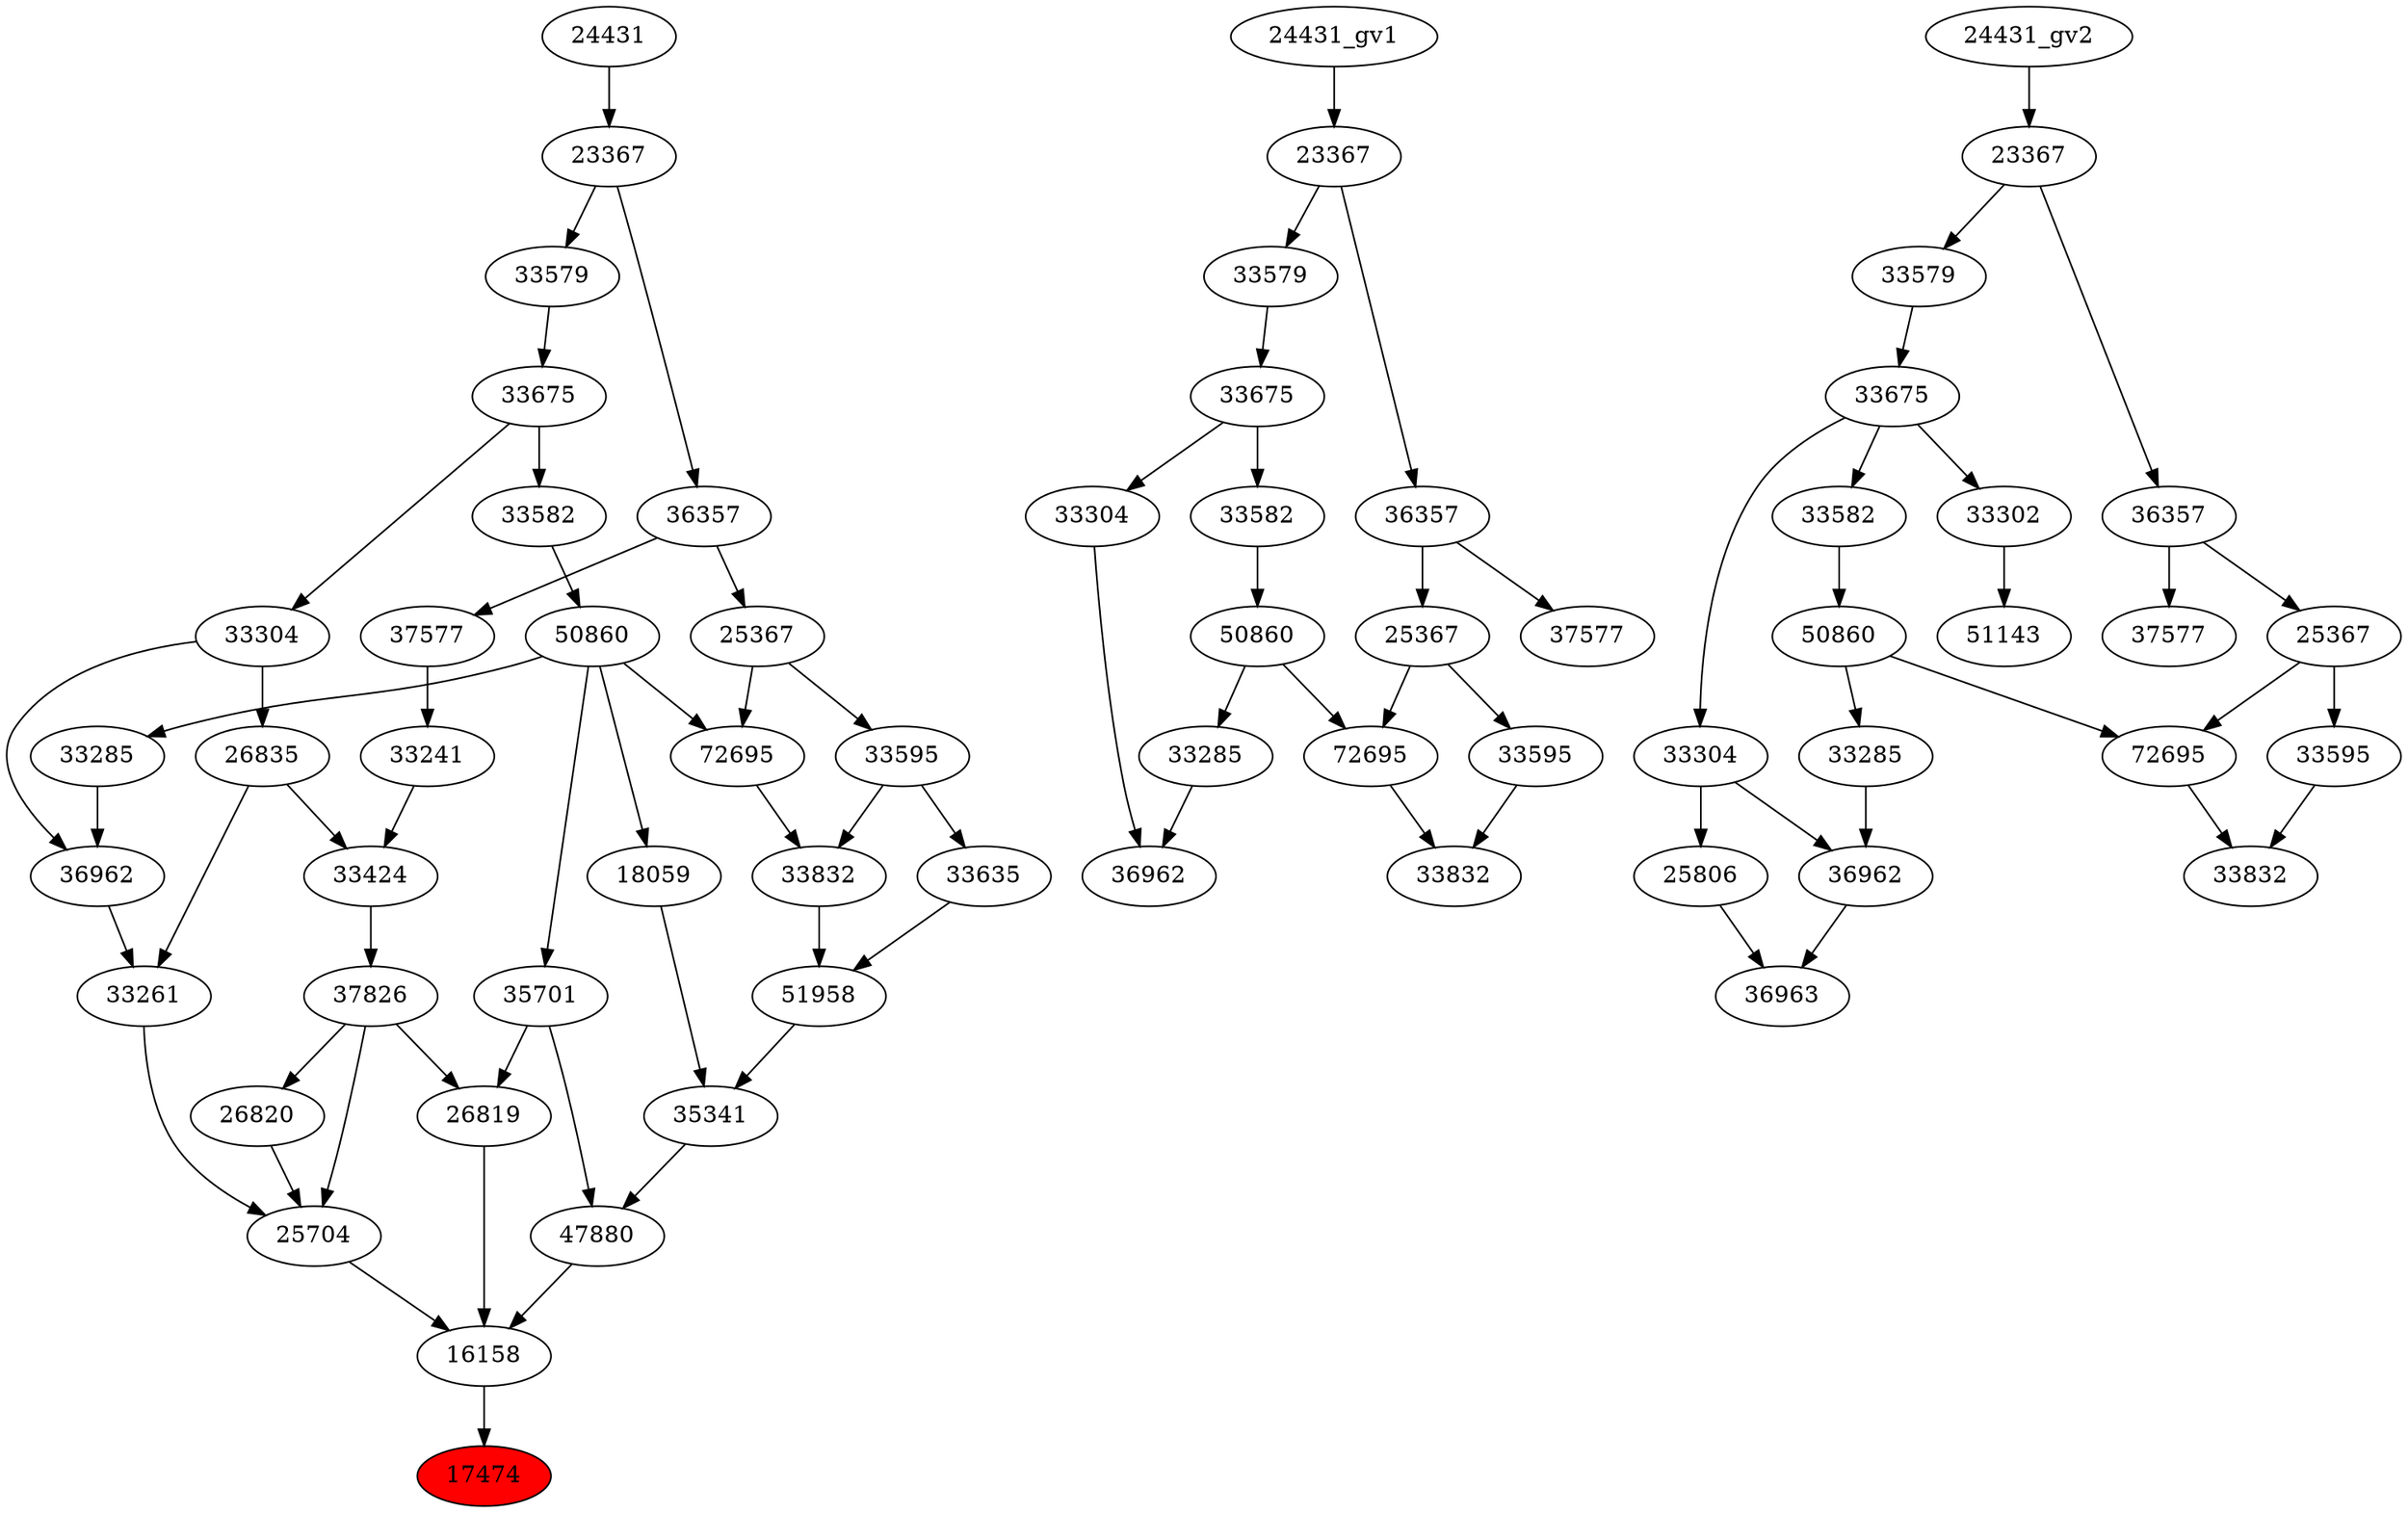 strict digraph root {
	node [label="\N"];
	{
		node [fillcolor="",
			label="\N",
			style=""
		];
		17474		 [fillcolor=red,
			label=17474,
			style=filled];
		16158		 [label=16158];
		16158 -> 17474;
		47880		 [label=47880];
		47880 -> 16158;
		26819		 [label=26819];
		26819 -> 16158;
		25704		 [label=25704];
		25704 -> 16158;
		35701		 [label=35701];
		35701 -> 47880;
		35701 -> 26819;
		35341		 [label=35341];
		35341 -> 47880;
		37826		 [label=37826];
		37826 -> 26819;
		37826 -> 25704;
		26820		 [label=26820];
		37826 -> 26820;
		26820 -> 25704;
		33261		 [label=33261];
		33261 -> 25704;
		50860		 [label=50860];
		50860 -> 35701;
		18059		 [label=18059];
		50860 -> 18059;
		33285		 [label=33285];
		50860 -> 33285;
		72695		 [label=72695];
		50860 -> 72695;
		51958		 [label=51958];
		51958 -> 35341;
		18059 -> 35341;
		33424		 [label=33424];
		33424 -> 37826;
		36962		 [label=36962];
		36962 -> 33261;
		26835		 [label=26835];
		26835 -> 33261;
		26835 -> 33424;
		33582		 [label=33582];
		33582 -> 50860;
		33832		 [label=33832];
		33832 -> 51958;
		33635		 [label=33635];
		33635 -> 51958;
		33241		 [label=33241];
		33241 -> 33424;
		33285 -> 36962;
		33304		 [label=33304];
		33304 -> 36962;
		33304 -> 26835;
		33675		 [label=33675];
		33675 -> 33582;
		33675 -> 33304;
		72695 -> 33832;
		33595		 [label=33595];
		33595 -> 33832;
		33595 -> 33635;
		37577		 [label=37577];
		37577 -> 33241;
		33579		 [label=33579];
		33579 -> 33675;
		25367		 [label=25367];
		25367 -> 72695;
		25367 -> 33595;
		36357		 [label=36357];
		36357 -> 37577;
		36357 -> 25367;
		23367		 [label=23367];
		23367 -> 33579;
		23367 -> 36357;
		24431		 [label=24431];
		24431 -> 23367;
	}
	{
		node [label="\N"];
		"50860_gv1"		 [label=50860];
		"33285_gv1"		 [label=33285];
		"50860_gv1" -> "33285_gv1";
		"72695_gv1"		 [label=72695];
		"50860_gv1" -> "72695_gv1";
		"33582_gv1"		 [label=33582];
		"33582_gv1" -> "50860_gv1";
		"36962_gv1"		 [label=36962];
		"33285_gv1" -> "36962_gv1";
		"33304_gv1"		 [label=33304];
		"33304_gv1" -> "36962_gv1";
		"33675_gv1"		 [label=33675];
		"33675_gv1" -> "33582_gv1";
		"33675_gv1" -> "33304_gv1";
		"33832_gv1"		 [label=33832];
		"72695_gv1" -> "33832_gv1";
		"33595_gv1"		 [label=33595];
		"33595_gv1" -> "33832_gv1";
		"33579_gv1"		 [label=33579];
		"33579_gv1" -> "33675_gv1";
		"25367_gv1"		 [label=25367];
		"25367_gv1" -> "72695_gv1";
		"25367_gv1" -> "33595_gv1";
		"37577_gv1"		 [label=37577];
		"36357_gv1"		 [label=36357];
		"36357_gv1" -> "25367_gv1";
		"36357_gv1" -> "37577_gv1";
		"23367_gv1"		 [label=23367];
		"23367_gv1" -> "33579_gv1";
		"23367_gv1" -> "36357_gv1";
		"24431_gv1" -> "23367_gv1";
	}
	{
		node [label="\N"];
		51143		 [label=51143];
		33302		 [label=33302];
		33302 -> 51143;
		"33285_gv2"		 [label=33285];
		"36962_gv2"		 [label=36962];
		"33285_gv2" -> "36962_gv2";
		"50860_gv2"		 [label=50860];
		"50860_gv2" -> "33285_gv2";
		"72695_gv2"		 [label=72695];
		"50860_gv2" -> "72695_gv2";
		"33582_gv2"		 [label=33582];
		"33582_gv2" -> "50860_gv2";
		"33675_gv2"		 [label=33675];
		"33675_gv2" -> 33302;
		"33675_gv2" -> "33582_gv2";
		"33304_gv2"		 [label=33304];
		"33675_gv2" -> "33304_gv2";
		"33832_gv2"		 [label=33832];
		"72695_gv2" -> "33832_gv2";
		"33595_gv2"		 [label=33595];
		"33595_gv2" -> "33832_gv2";
		"33579_gv2"		 [label=33579];
		"33579_gv2" -> "33675_gv2";
		"25367_gv2"		 [label=25367];
		"25367_gv2" -> "72695_gv2";
		"25367_gv2" -> "33595_gv2";
		"37577_gv2"		 [label=37577];
		"36357_gv2"		 [label=36357];
		"36357_gv2" -> "25367_gv2";
		"36357_gv2" -> "37577_gv2";
		"23367_gv2"		 [label=23367];
		"23367_gv2" -> "33579_gv2";
		"23367_gv2" -> "36357_gv2";
		"24431_gv2" -> "23367_gv2";
		36963		 [label=36963];
		"36962_gv2" -> 36963;
		25806		 [label=25806];
		25806 -> 36963;
		"33304_gv2" -> "36962_gv2";
		"33304_gv2" -> 25806;
	}
}
